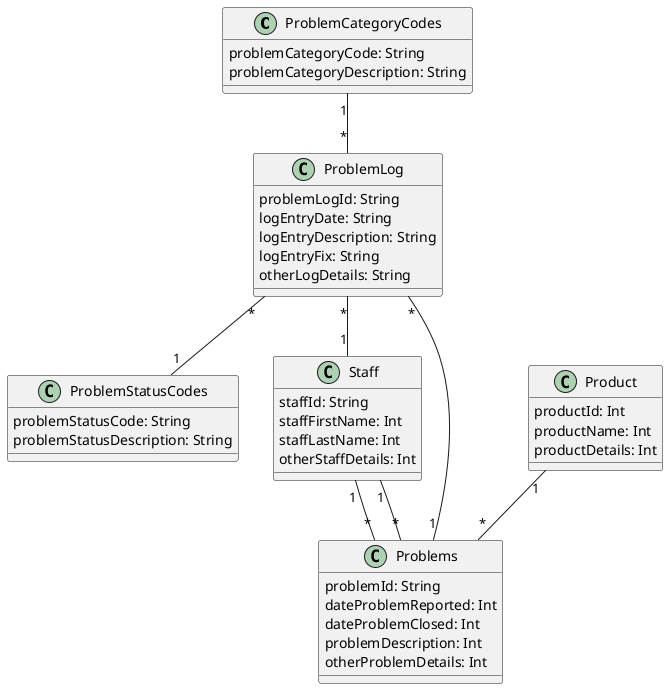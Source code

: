 @startuml "TrackingSoftwareProblems"


class ProblemCategoryCodes{
  problemCategoryCode: String
  problemCategoryDescription: String
}

class ProblemLog{
  problemLogId: String
  logEntryDate: String
  logEntryDescription: String
  logEntryFix: String
  otherLogDetails: String
}

class ProblemStatusCodes{
  problemStatusCode: String
  problemStatusDescription: String
}

class Product{
  productId: Int
  productName: Int
  productDetails: Int
}

class Staff{
  staffId: String
  staffFirstName: Int
  staffLastName: Int
  otherStaffDetails: Int
}

class Problems{
  problemId: String
  dateProblemReported: Int
  dateProblemClosed: Int
  problemDescription: Int
  otherProblemDetails: Int
}



ProblemCategoryCodes "1" -- "*" ProblemLog

ProblemLog "*" -- "1" Staff

ProblemLog "*" -- "1" Problems

ProblemLog "*" -- "1" ProblemStatusCodes

Product "1" -- "*" Problems

Staff "1" -- "*" Problems

Staff "1" -- "*" Problems


@enduml